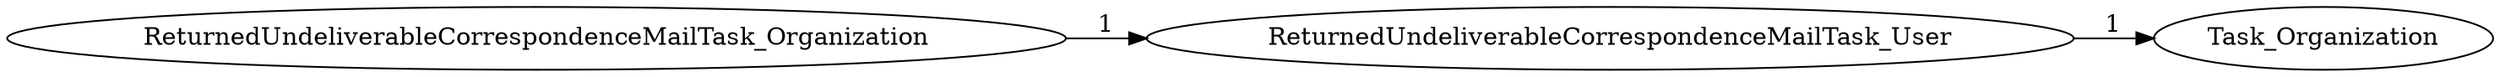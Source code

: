 digraph G {
rankdir="LR";
"ReturnedUndeliverableCorrespondenceMailTask_User" -> "Task_Organization" [label=1]
"ReturnedUndeliverableCorrespondenceMailTask_Organization" -> "ReturnedUndeliverableCorrespondenceMailTask_User" [label=1]
}